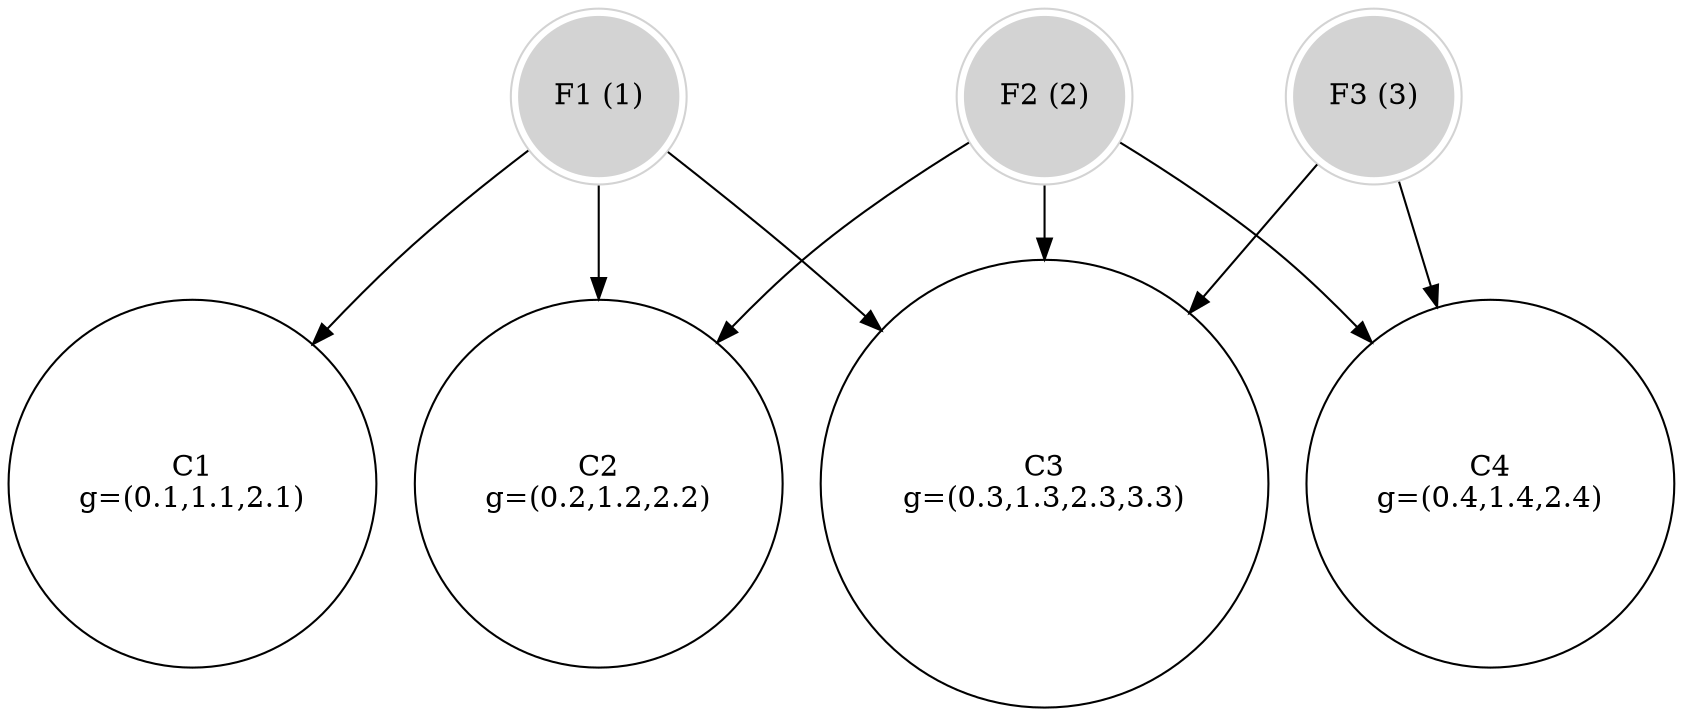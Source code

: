 // Uncapacitated Facility Location
digraph G {
	F1 [label="F1 (1)" color=lightgrey shape=doublecircle style=filled]
	F2 [label="F2 (2)" color=lightgrey shape=doublecircle style=filled]
	F3 [label="F3 (3)" color=lightgrey shape=doublecircle style=filled]
	C1 [label="C1
g=(0.1,1.1,2.1)" shape=circle]
	C2 [label="C2
g=(0.2,1.2,2.2)" shape=circle]
	C3 [label="C3
g=(0.3,1.3,2.3,3.3)" shape=circle]
	C4 [label="C4
g=(0.4,1.4,2.4)" shape=circle]
	F1 -> C1
	F1 -> C2
	F2 -> C2
	F1 -> C3
	F2 -> C3
	F3 -> C3
	F2 -> C4
	F3 -> C4
}
